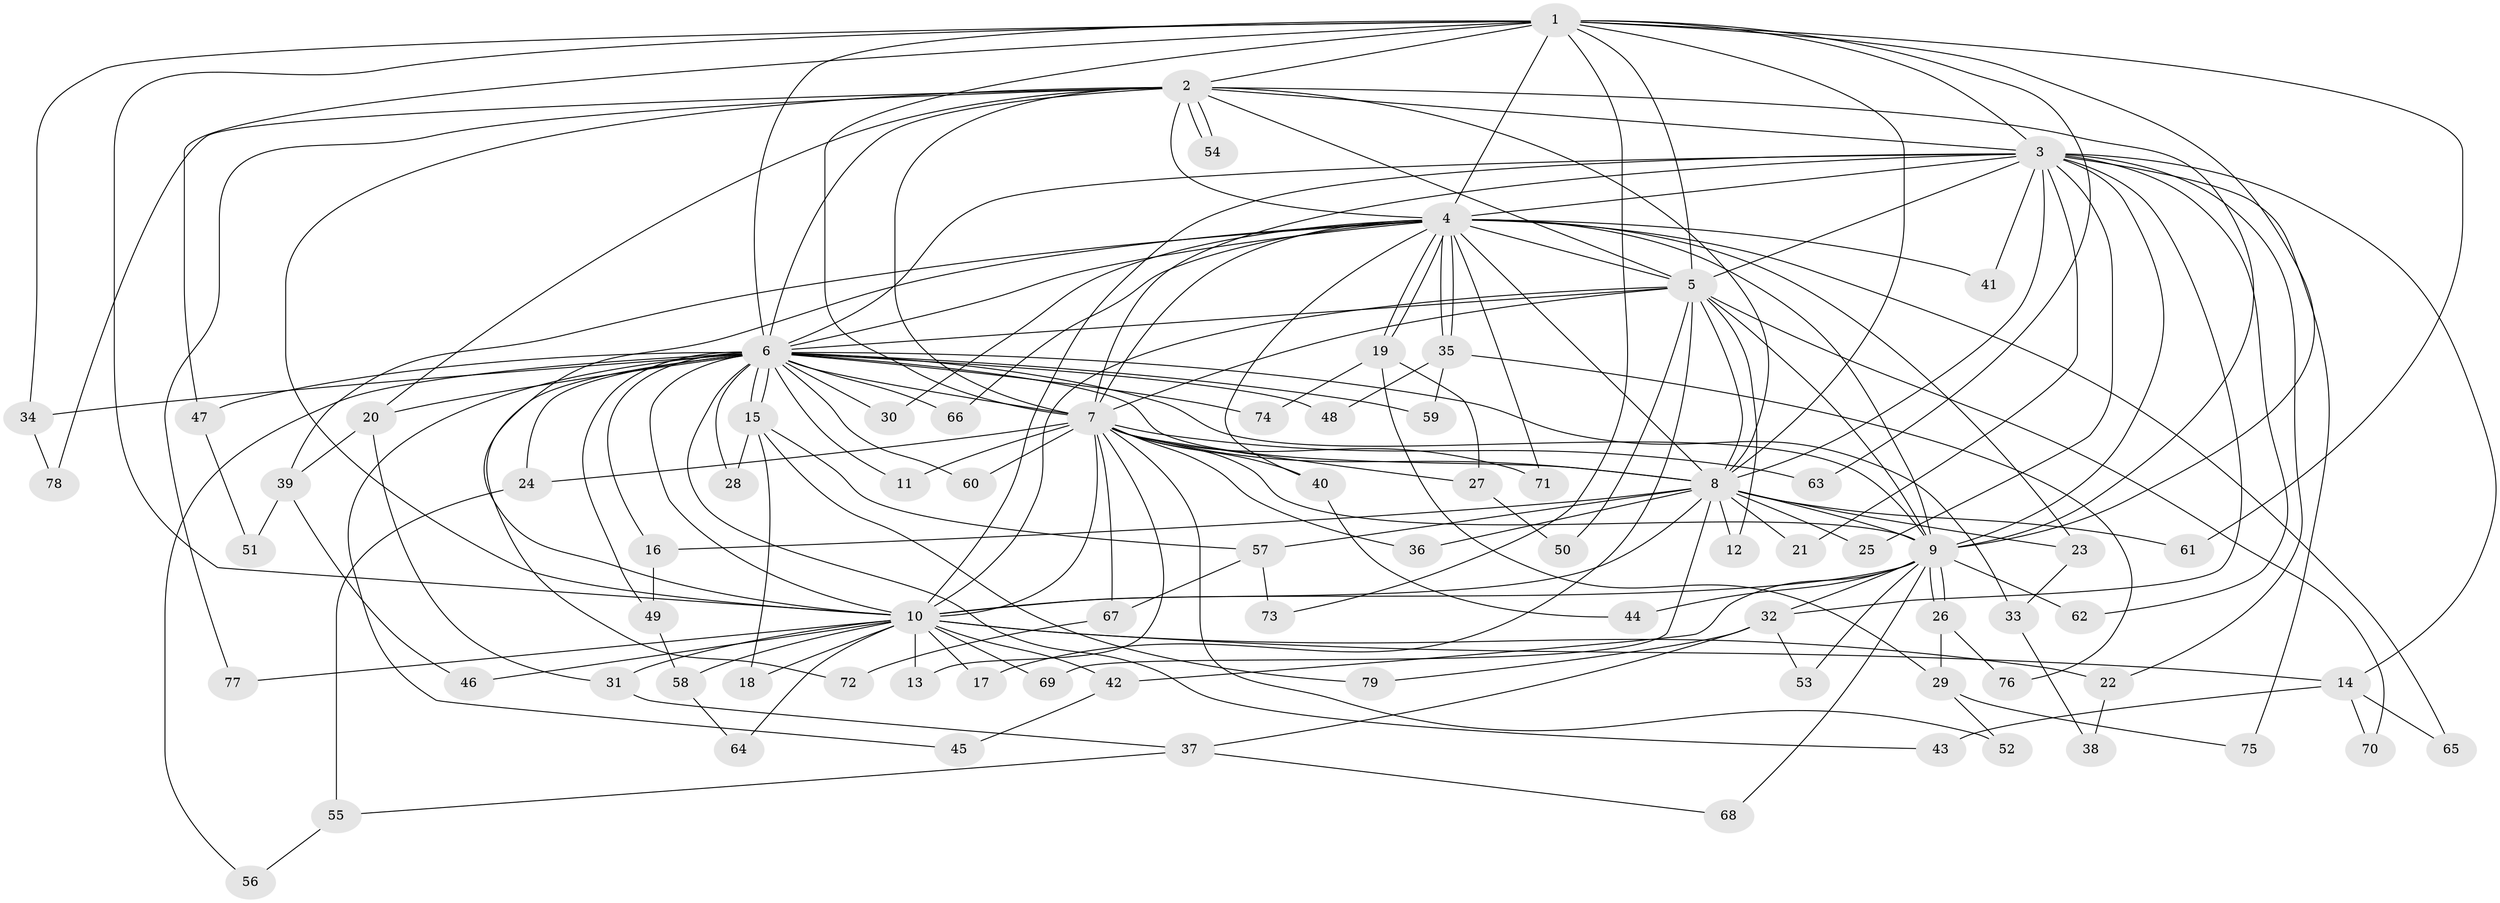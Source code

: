 // Generated by graph-tools (version 1.1) at 2025/34/03/09/25 02:34:47]
// undirected, 79 vertices, 183 edges
graph export_dot {
graph [start="1"]
  node [color=gray90,style=filled];
  1;
  2;
  3;
  4;
  5;
  6;
  7;
  8;
  9;
  10;
  11;
  12;
  13;
  14;
  15;
  16;
  17;
  18;
  19;
  20;
  21;
  22;
  23;
  24;
  25;
  26;
  27;
  28;
  29;
  30;
  31;
  32;
  33;
  34;
  35;
  36;
  37;
  38;
  39;
  40;
  41;
  42;
  43;
  44;
  45;
  46;
  47;
  48;
  49;
  50;
  51;
  52;
  53;
  54;
  55;
  56;
  57;
  58;
  59;
  60;
  61;
  62;
  63;
  64;
  65;
  66;
  67;
  68;
  69;
  70;
  71;
  72;
  73;
  74;
  75;
  76;
  77;
  78;
  79;
  1 -- 2;
  1 -- 3;
  1 -- 4;
  1 -- 5;
  1 -- 6;
  1 -- 7;
  1 -- 8;
  1 -- 9;
  1 -- 10;
  1 -- 34;
  1 -- 47;
  1 -- 61;
  1 -- 63;
  1 -- 73;
  2 -- 3;
  2 -- 4;
  2 -- 5;
  2 -- 6;
  2 -- 7;
  2 -- 8;
  2 -- 9;
  2 -- 10;
  2 -- 20;
  2 -- 54;
  2 -- 54;
  2 -- 77;
  2 -- 78;
  3 -- 4;
  3 -- 5;
  3 -- 6;
  3 -- 7;
  3 -- 8;
  3 -- 9;
  3 -- 10;
  3 -- 14;
  3 -- 21;
  3 -- 22;
  3 -- 25;
  3 -- 32;
  3 -- 41;
  3 -- 62;
  3 -- 75;
  4 -- 5;
  4 -- 6;
  4 -- 7;
  4 -- 8;
  4 -- 9;
  4 -- 10;
  4 -- 19;
  4 -- 19;
  4 -- 23;
  4 -- 30;
  4 -- 35;
  4 -- 35;
  4 -- 39;
  4 -- 40;
  4 -- 41;
  4 -- 65;
  4 -- 66;
  4 -- 71;
  5 -- 6;
  5 -- 7;
  5 -- 8;
  5 -- 9;
  5 -- 10;
  5 -- 12;
  5 -- 17;
  5 -- 50;
  5 -- 70;
  6 -- 7;
  6 -- 8;
  6 -- 9;
  6 -- 10;
  6 -- 11;
  6 -- 15;
  6 -- 15;
  6 -- 16;
  6 -- 20;
  6 -- 24;
  6 -- 28;
  6 -- 30;
  6 -- 33;
  6 -- 34;
  6 -- 43;
  6 -- 45;
  6 -- 47;
  6 -- 48;
  6 -- 49;
  6 -- 56;
  6 -- 59;
  6 -- 60;
  6 -- 66;
  6 -- 72;
  6 -- 74;
  7 -- 8;
  7 -- 9;
  7 -- 10;
  7 -- 11;
  7 -- 13;
  7 -- 24;
  7 -- 27;
  7 -- 36;
  7 -- 40;
  7 -- 52;
  7 -- 60;
  7 -- 63;
  7 -- 67;
  7 -- 71;
  8 -- 9;
  8 -- 10;
  8 -- 12;
  8 -- 16;
  8 -- 21;
  8 -- 23;
  8 -- 25;
  8 -- 36;
  8 -- 57;
  8 -- 61;
  8 -- 69;
  9 -- 10;
  9 -- 26;
  9 -- 26;
  9 -- 32;
  9 -- 42;
  9 -- 44;
  9 -- 53;
  9 -- 62;
  9 -- 68;
  10 -- 13;
  10 -- 14;
  10 -- 17;
  10 -- 18;
  10 -- 22;
  10 -- 31;
  10 -- 42;
  10 -- 46;
  10 -- 58;
  10 -- 64;
  10 -- 69;
  10 -- 77;
  14 -- 43;
  14 -- 65;
  14 -- 70;
  15 -- 18;
  15 -- 28;
  15 -- 57;
  15 -- 79;
  16 -- 49;
  19 -- 27;
  19 -- 29;
  19 -- 74;
  20 -- 31;
  20 -- 39;
  22 -- 38;
  23 -- 33;
  24 -- 55;
  26 -- 29;
  26 -- 76;
  27 -- 50;
  29 -- 52;
  29 -- 75;
  31 -- 37;
  32 -- 37;
  32 -- 53;
  32 -- 79;
  33 -- 38;
  34 -- 78;
  35 -- 48;
  35 -- 59;
  35 -- 76;
  37 -- 55;
  37 -- 68;
  39 -- 46;
  39 -- 51;
  40 -- 44;
  42 -- 45;
  47 -- 51;
  49 -- 58;
  55 -- 56;
  57 -- 67;
  57 -- 73;
  58 -- 64;
  67 -- 72;
}
